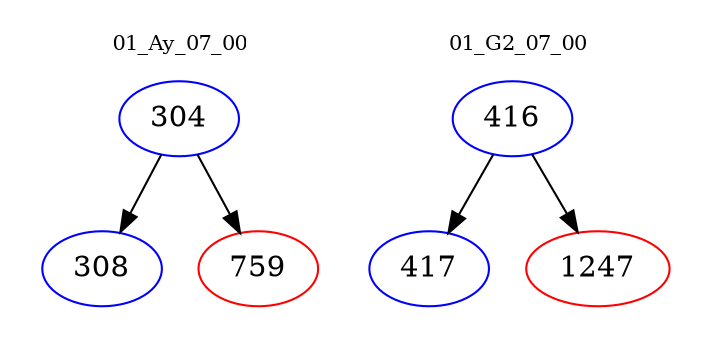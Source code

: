 digraph{
subgraph cluster_0 {
color = white
label = "01_Ay_07_00";
fontsize=10;
T0_304 [label="304", color="blue"]
T0_304 -> T0_308 [color="black"]
T0_308 [label="308", color="blue"]
T0_304 -> T0_759 [color="black"]
T0_759 [label="759", color="red"]
}
subgraph cluster_1 {
color = white
label = "01_G2_07_00";
fontsize=10;
T1_416 [label="416", color="blue"]
T1_416 -> T1_417 [color="black"]
T1_417 [label="417", color="blue"]
T1_416 -> T1_1247 [color="black"]
T1_1247 [label="1247", color="red"]
}
}
